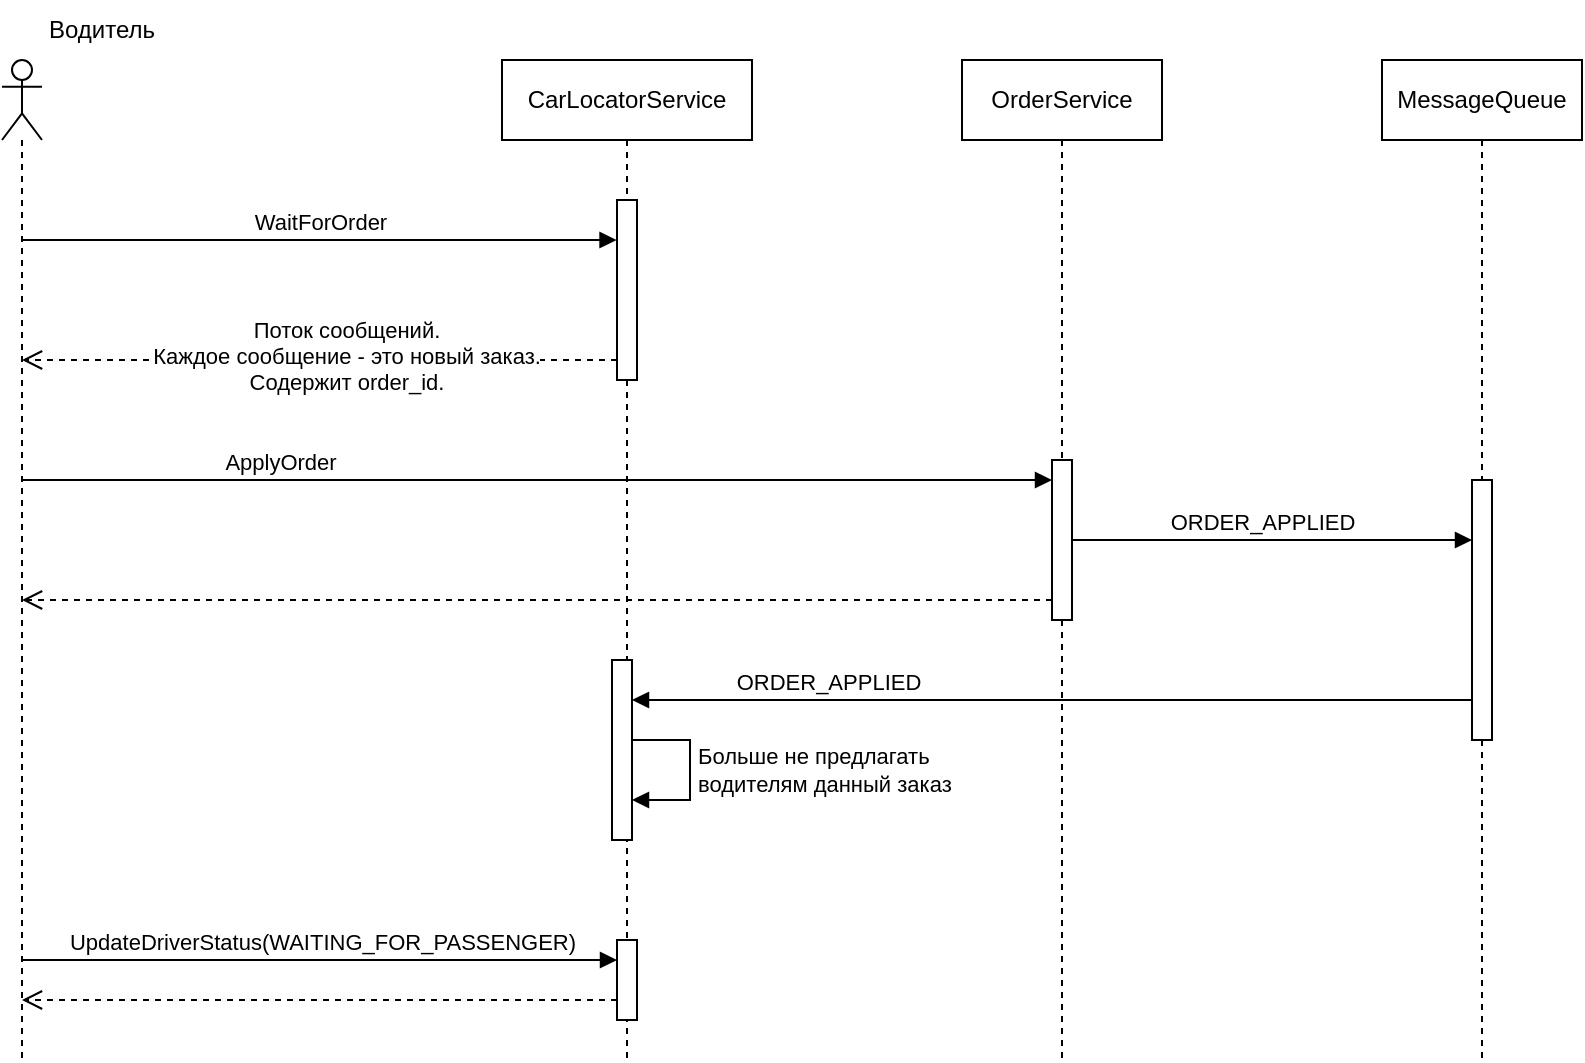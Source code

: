 <mxfile version="22.1.0" type="device">
  <diagram name="Страница — 1" id="J15yoGxph1iZ6SuFbTM3">
    <mxGraphModel dx="910" dy="507" grid="1" gridSize="10" guides="1" tooltips="1" connect="1" arrows="1" fold="1" page="1" pageScale="1" pageWidth="827" pageHeight="1169" math="0" shadow="0">
      <root>
        <mxCell id="0" />
        <mxCell id="1" parent="0" />
        <mxCell id="CHvxEzsWI9L_6CAv82Uk-5" value="" style="shape=umlLifeline;perimeter=lifelinePerimeter;whiteSpace=wrap;html=1;container=1;dropTarget=0;collapsible=0;recursiveResize=0;outlineConnect=0;portConstraint=eastwest;newEdgeStyle={&quot;curved&quot;:0,&quot;rounded&quot;:0};participant=umlActor;" parent="1" vertex="1">
          <mxGeometry x="70" y="40" width="20" height="500" as="geometry" />
        </mxCell>
        <mxCell id="CHvxEzsWI9L_6CAv82Uk-7" value="Водитель" style="text;html=1;strokeColor=none;fillColor=none;align=center;verticalAlign=middle;whiteSpace=wrap;rounded=0;" parent="1" vertex="1">
          <mxGeometry x="90" y="10" width="60" height="30" as="geometry" />
        </mxCell>
        <mxCell id="CHvxEzsWI9L_6CAv82Uk-10" value="OrderService" style="shape=umlLifeline;perimeter=lifelinePerimeter;whiteSpace=wrap;html=1;container=1;dropTarget=0;collapsible=0;recursiveResize=0;outlineConnect=0;portConstraint=eastwest;newEdgeStyle={&quot;curved&quot;:0,&quot;rounded&quot;:0};" parent="1" vertex="1">
          <mxGeometry x="550" y="40" width="100" height="500" as="geometry" />
        </mxCell>
        <mxCell id="CHvxEzsWI9L_6CAv82Uk-21" value="" style="html=1;points=[[0,0,0,0,5],[0,1,0,0,-5],[1,0,0,0,5],[1,1,0,0,-5]];perimeter=orthogonalPerimeter;outlineConnect=0;targetShapes=umlLifeline;portConstraint=eastwest;newEdgeStyle={&quot;curved&quot;:0,&quot;rounded&quot;:0};" parent="CHvxEzsWI9L_6CAv82Uk-10" vertex="1">
          <mxGeometry x="45" y="200" width="10" height="80" as="geometry" />
        </mxCell>
        <mxCell id="CHvxEzsWI9L_6CAv82Uk-15" value="MessageQueue" style="shape=umlLifeline;perimeter=lifelinePerimeter;whiteSpace=wrap;html=1;container=1;dropTarget=0;collapsible=0;recursiveResize=0;outlineConnect=0;portConstraint=eastwest;newEdgeStyle={&quot;curved&quot;:0,&quot;rounded&quot;:0};" parent="1" vertex="1">
          <mxGeometry x="760" y="40" width="100" height="500" as="geometry" />
        </mxCell>
        <mxCell id="km51EUwMMH28JCGF9IQu-1" value="" style="html=1;points=[[0,0,0,0,5],[0,1,0,0,-5],[1,0,0,0,5],[1,1,0,0,-5]];perimeter=orthogonalPerimeter;outlineConnect=0;targetShapes=umlLifeline;portConstraint=eastwest;newEdgeStyle={&quot;curved&quot;:0,&quot;rounded&quot;:0};" vertex="1" parent="CHvxEzsWI9L_6CAv82Uk-15">
          <mxGeometry x="45" y="210" width="10" height="130" as="geometry" />
        </mxCell>
        <mxCell id="CHvxEzsWI9L_6CAv82Uk-18" value="CarLocatorService" style="shape=umlLifeline;perimeter=lifelinePerimeter;whiteSpace=wrap;html=1;container=1;dropTarget=0;collapsible=0;recursiveResize=0;outlineConnect=0;portConstraint=eastwest;newEdgeStyle={&quot;curved&quot;:0,&quot;rounded&quot;:0};" parent="1" vertex="1">
          <mxGeometry x="320" y="40" width="125" height="500" as="geometry" />
        </mxCell>
        <mxCell id="CHvxEzsWI9L_6CAv82Uk-31" value="" style="html=1;points=[[0,0,0,0,5],[0,1,0,0,-5],[1,0,0,0,5],[1,1,0,0,-5]];perimeter=orthogonalPerimeter;outlineConnect=0;targetShapes=umlLifeline;portConstraint=eastwest;newEdgeStyle={&quot;curved&quot;:0,&quot;rounded&quot;:0};" parent="CHvxEzsWI9L_6CAv82Uk-18" vertex="1">
          <mxGeometry x="57.5" y="70" width="10" height="90" as="geometry" />
        </mxCell>
        <mxCell id="CHvxEzsWI9L_6CAv82Uk-37" value="" style="html=1;points=[[0,0,0,0,5],[0,1,0,0,-5],[1,0,0,0,5],[1,1,0,0,-5]];perimeter=orthogonalPerimeter;outlineConnect=0;targetShapes=umlLifeline;portConstraint=eastwest;newEdgeStyle={&quot;curved&quot;:0,&quot;rounded&quot;:0};" parent="CHvxEzsWI9L_6CAv82Uk-18" vertex="1">
          <mxGeometry x="55" y="300" width="10" height="90" as="geometry" />
        </mxCell>
        <mxCell id="CHvxEzsWI9L_6CAv82Uk-41" value="Больше не предлагать&lt;br&gt;водителям данный заказ" style="html=1;align=left;spacingLeft=2;endArrow=block;rounded=0;edgeStyle=orthogonalEdgeStyle;curved=0;rounded=0;" parent="CHvxEzsWI9L_6CAv82Uk-18" edge="1" target="CHvxEzsWI9L_6CAv82Uk-37" source="CHvxEzsWI9L_6CAv82Uk-37">
          <mxGeometry relative="1" as="geometry">
            <mxPoint x="70" y="340" as="sourcePoint" />
            <Array as="points">
              <mxPoint x="94" y="340" />
              <mxPoint x="94" y="370" />
            </Array>
            <mxPoint x="69" y="370" as="targetPoint" />
          </mxGeometry>
        </mxCell>
        <mxCell id="km51EUwMMH28JCGF9IQu-2" value="" style="html=1;points=[[0,0,0,0,5],[0,1,0,0,-5],[1,0,0,0,5],[1,1,0,0,-5]];perimeter=orthogonalPerimeter;outlineConnect=0;targetShapes=umlLifeline;portConstraint=eastwest;newEdgeStyle={&quot;curved&quot;:0,&quot;rounded&quot;:0};" vertex="1" parent="CHvxEzsWI9L_6CAv82Uk-18">
          <mxGeometry x="57.5" y="440" width="10" height="40" as="geometry" />
        </mxCell>
        <mxCell id="CHvxEzsWI9L_6CAv82Uk-34" value="ApplyOrder" style="html=1;verticalAlign=bottom;endArrow=block;curved=0;rounded=0;" parent="1" edge="1">
          <mxGeometry x="-0.5" width="80" relative="1" as="geometry">
            <mxPoint x="80.024" y="250.0" as="sourcePoint" />
            <mxPoint x="595" y="250.0" as="targetPoint" />
            <mxPoint as="offset" />
          </mxGeometry>
        </mxCell>
        <mxCell id="CHvxEzsWI9L_6CAv82Uk-35" value="ORDER_APPLIED" style="html=1;verticalAlign=bottom;endArrow=block;curved=0;rounded=0;" parent="1" source="CHvxEzsWI9L_6CAv82Uk-21" edge="1" target="km51EUwMMH28JCGF9IQu-1">
          <mxGeometry x="-0.053" width="80" relative="1" as="geometry">
            <mxPoint x="620" y="270" as="sourcePoint" />
            <mxPoint x="800" y="270" as="targetPoint" />
            <mxPoint as="offset" />
          </mxGeometry>
        </mxCell>
        <mxCell id="CHvxEzsWI9L_6CAv82Uk-36" value="ORDER_APPLIED" style="html=1;verticalAlign=bottom;endArrow=block;curved=0;rounded=0;" parent="1" edge="1">
          <mxGeometry x="0.533" width="80" relative="1" as="geometry">
            <mxPoint x="805" y="360" as="sourcePoint" />
            <mxPoint x="385" y="360" as="targetPoint" />
            <mxPoint as="offset" />
          </mxGeometry>
        </mxCell>
        <mxCell id="CHvxEzsWI9L_6CAv82Uk-42" value="" style="html=1;verticalAlign=bottom;endArrow=open;dashed=1;endSize=8;curved=0;rounded=0;" parent="1" edge="1">
          <mxGeometry relative="1" as="geometry">
            <mxPoint x="595" y="310.0" as="sourcePoint" />
            <mxPoint x="80.024" y="310.0" as="targetPoint" />
          </mxGeometry>
        </mxCell>
        <mxCell id="bp0IZWqHIgSLjUYIxDJ7-2" value="WaitForOrder" style="html=1;verticalAlign=bottom;endArrow=block;curved=0;rounded=0;" parent="1" edge="1" source="CHvxEzsWI9L_6CAv82Uk-5">
          <mxGeometry x="-0.001" width="80" relative="1" as="geometry">
            <mxPoint x="120.003" y="130" as="sourcePoint" />
            <mxPoint x="377.27" y="130" as="targetPoint" />
            <mxPoint as="offset" />
          </mxGeometry>
        </mxCell>
        <mxCell id="bp0IZWqHIgSLjUYIxDJ7-3" value="" style="html=1;verticalAlign=bottom;endArrow=open;dashed=1;endSize=8;curved=0;rounded=0;" parent="1" edge="1">
          <mxGeometry relative="1" as="geometry">
            <mxPoint x="377.5" y="190" as="sourcePoint" />
            <mxPoint x="80.024" y="190" as="targetPoint" />
          </mxGeometry>
        </mxCell>
        <mxCell id="bp0IZWqHIgSLjUYIxDJ7-4" value="Поток сообщений.&lt;br style=&quot;border-color: var(--border-color);&quot;&gt;Каждое сообщение - это новый заказ.&lt;br style=&quot;border-color: var(--border-color);&quot;&gt;Содержит order_id." style="edgeLabel;html=1;align=center;verticalAlign=middle;resizable=0;points=[];" parent="bp0IZWqHIgSLjUYIxDJ7-3" vertex="1" connectable="0">
          <mxGeometry x="-0.087" y="-2" relative="1" as="geometry">
            <mxPoint as="offset" />
          </mxGeometry>
        </mxCell>
        <mxCell id="km51EUwMMH28JCGF9IQu-3" value="UpdateDriverStatus(WAITING_FOR_PASSENGER)" style="html=1;verticalAlign=bottom;endArrow=block;curved=0;rounded=0;" edge="1" parent="1">
          <mxGeometry x="0.01" width="80" relative="1" as="geometry">
            <mxPoint x="80.024" y="490" as="sourcePoint" />
            <mxPoint x="377.5" y="490" as="targetPoint" />
            <mxPoint as="offset" />
          </mxGeometry>
        </mxCell>
        <mxCell id="km51EUwMMH28JCGF9IQu-4" value="" style="html=1;verticalAlign=bottom;endArrow=open;dashed=1;endSize=8;curved=0;rounded=0;" edge="1" parent="1" source="km51EUwMMH28JCGF9IQu-2">
          <mxGeometry relative="1" as="geometry">
            <mxPoint x="370" y="510" as="sourcePoint" />
            <mxPoint x="80.004" y="510.0" as="targetPoint" />
          </mxGeometry>
        </mxCell>
      </root>
    </mxGraphModel>
  </diagram>
</mxfile>
